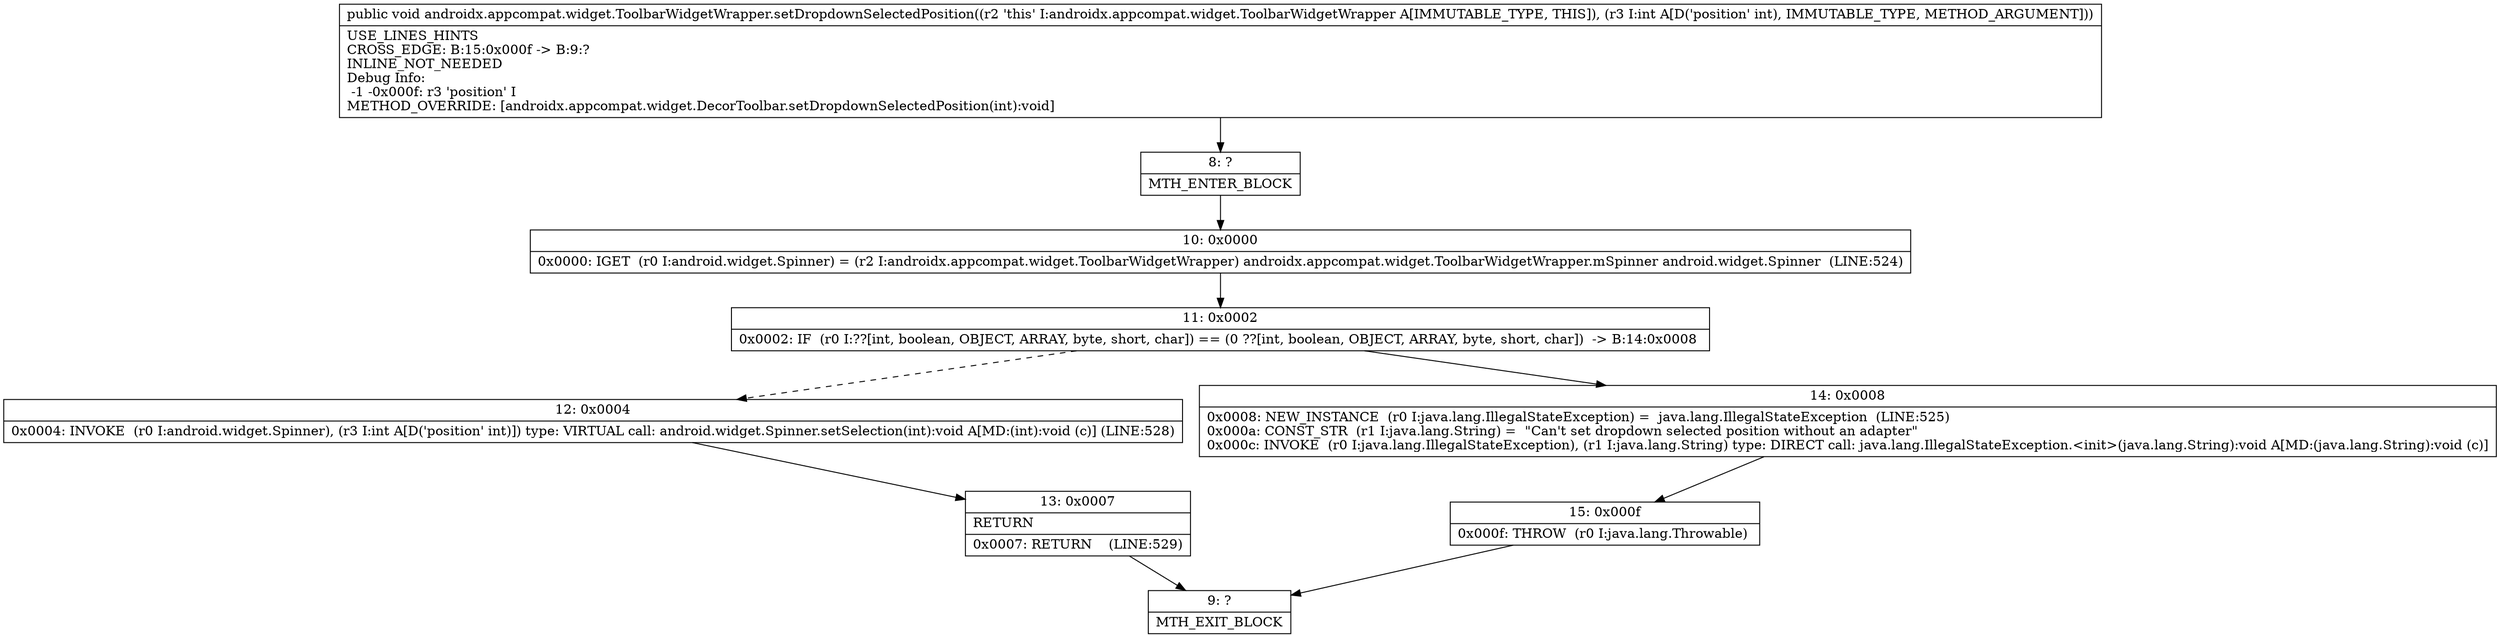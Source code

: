 digraph "CFG forandroidx.appcompat.widget.ToolbarWidgetWrapper.setDropdownSelectedPosition(I)V" {
Node_8 [shape=record,label="{8\:\ ?|MTH_ENTER_BLOCK\l}"];
Node_10 [shape=record,label="{10\:\ 0x0000|0x0000: IGET  (r0 I:android.widget.Spinner) = (r2 I:androidx.appcompat.widget.ToolbarWidgetWrapper) androidx.appcompat.widget.ToolbarWidgetWrapper.mSpinner android.widget.Spinner  (LINE:524)\l}"];
Node_11 [shape=record,label="{11\:\ 0x0002|0x0002: IF  (r0 I:??[int, boolean, OBJECT, ARRAY, byte, short, char]) == (0 ??[int, boolean, OBJECT, ARRAY, byte, short, char])  \-\> B:14:0x0008 \l}"];
Node_12 [shape=record,label="{12\:\ 0x0004|0x0004: INVOKE  (r0 I:android.widget.Spinner), (r3 I:int A[D('position' int)]) type: VIRTUAL call: android.widget.Spinner.setSelection(int):void A[MD:(int):void (c)] (LINE:528)\l}"];
Node_13 [shape=record,label="{13\:\ 0x0007|RETURN\l|0x0007: RETURN    (LINE:529)\l}"];
Node_9 [shape=record,label="{9\:\ ?|MTH_EXIT_BLOCK\l}"];
Node_14 [shape=record,label="{14\:\ 0x0008|0x0008: NEW_INSTANCE  (r0 I:java.lang.IllegalStateException) =  java.lang.IllegalStateException  (LINE:525)\l0x000a: CONST_STR  (r1 I:java.lang.String) =  \"Can't set dropdown selected position without an adapter\" \l0x000c: INVOKE  (r0 I:java.lang.IllegalStateException), (r1 I:java.lang.String) type: DIRECT call: java.lang.IllegalStateException.\<init\>(java.lang.String):void A[MD:(java.lang.String):void (c)]\l}"];
Node_15 [shape=record,label="{15\:\ 0x000f|0x000f: THROW  (r0 I:java.lang.Throwable) \l}"];
MethodNode[shape=record,label="{public void androidx.appcompat.widget.ToolbarWidgetWrapper.setDropdownSelectedPosition((r2 'this' I:androidx.appcompat.widget.ToolbarWidgetWrapper A[IMMUTABLE_TYPE, THIS]), (r3 I:int A[D('position' int), IMMUTABLE_TYPE, METHOD_ARGUMENT]))  | USE_LINES_HINTS\lCROSS_EDGE: B:15:0x000f \-\> B:9:?\lINLINE_NOT_NEEDED\lDebug Info:\l  \-1 \-0x000f: r3 'position' I\lMETHOD_OVERRIDE: [androidx.appcompat.widget.DecorToolbar.setDropdownSelectedPosition(int):void]\l}"];
MethodNode -> Node_8;Node_8 -> Node_10;
Node_10 -> Node_11;
Node_11 -> Node_12[style=dashed];
Node_11 -> Node_14;
Node_12 -> Node_13;
Node_13 -> Node_9;
Node_14 -> Node_15;
Node_15 -> Node_9;
}

